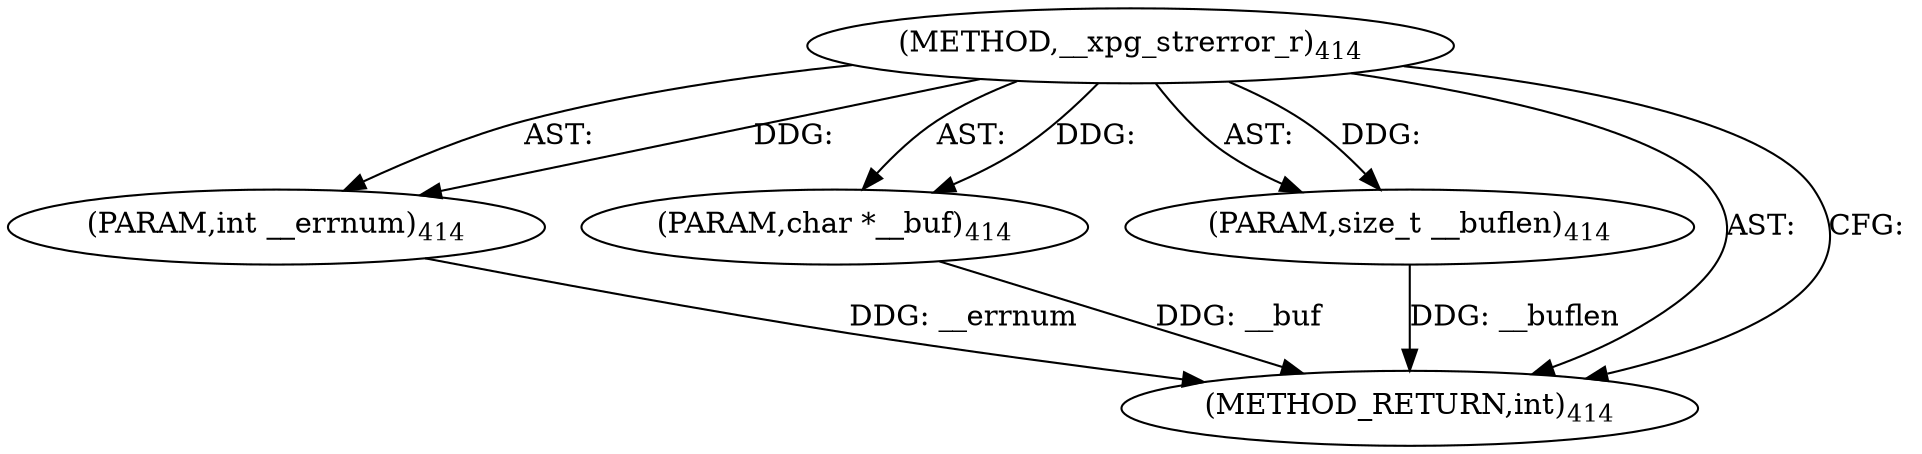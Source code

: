 digraph "__xpg_strerror_r" {  
"98914" [label = <(METHOD,__xpg_strerror_r)<SUB>414</SUB>> ]
"98915" [label = <(PARAM,int __errnum)<SUB>414</SUB>> ]
"98916" [label = <(PARAM,char *__buf)<SUB>414</SUB>> ]
"98917" [label = <(PARAM,size_t __buflen)<SUB>414</SUB>> ]
"98918" [label = <(METHOD_RETURN,int)<SUB>414</SUB>> ]
  "98914" -> "98915"  [ label = "AST: "] 
  "98914" -> "98916"  [ label = "AST: "] 
  "98914" -> "98917"  [ label = "AST: "] 
  "98914" -> "98918"  [ label = "AST: "] 
  "98914" -> "98918"  [ label = "CFG: "] 
  "98915" -> "98918"  [ label = "DDG: __errnum"] 
  "98916" -> "98918"  [ label = "DDG: __buf"] 
  "98917" -> "98918"  [ label = "DDG: __buflen"] 
  "98914" -> "98915"  [ label = "DDG: "] 
  "98914" -> "98916"  [ label = "DDG: "] 
  "98914" -> "98917"  [ label = "DDG: "] 
}
